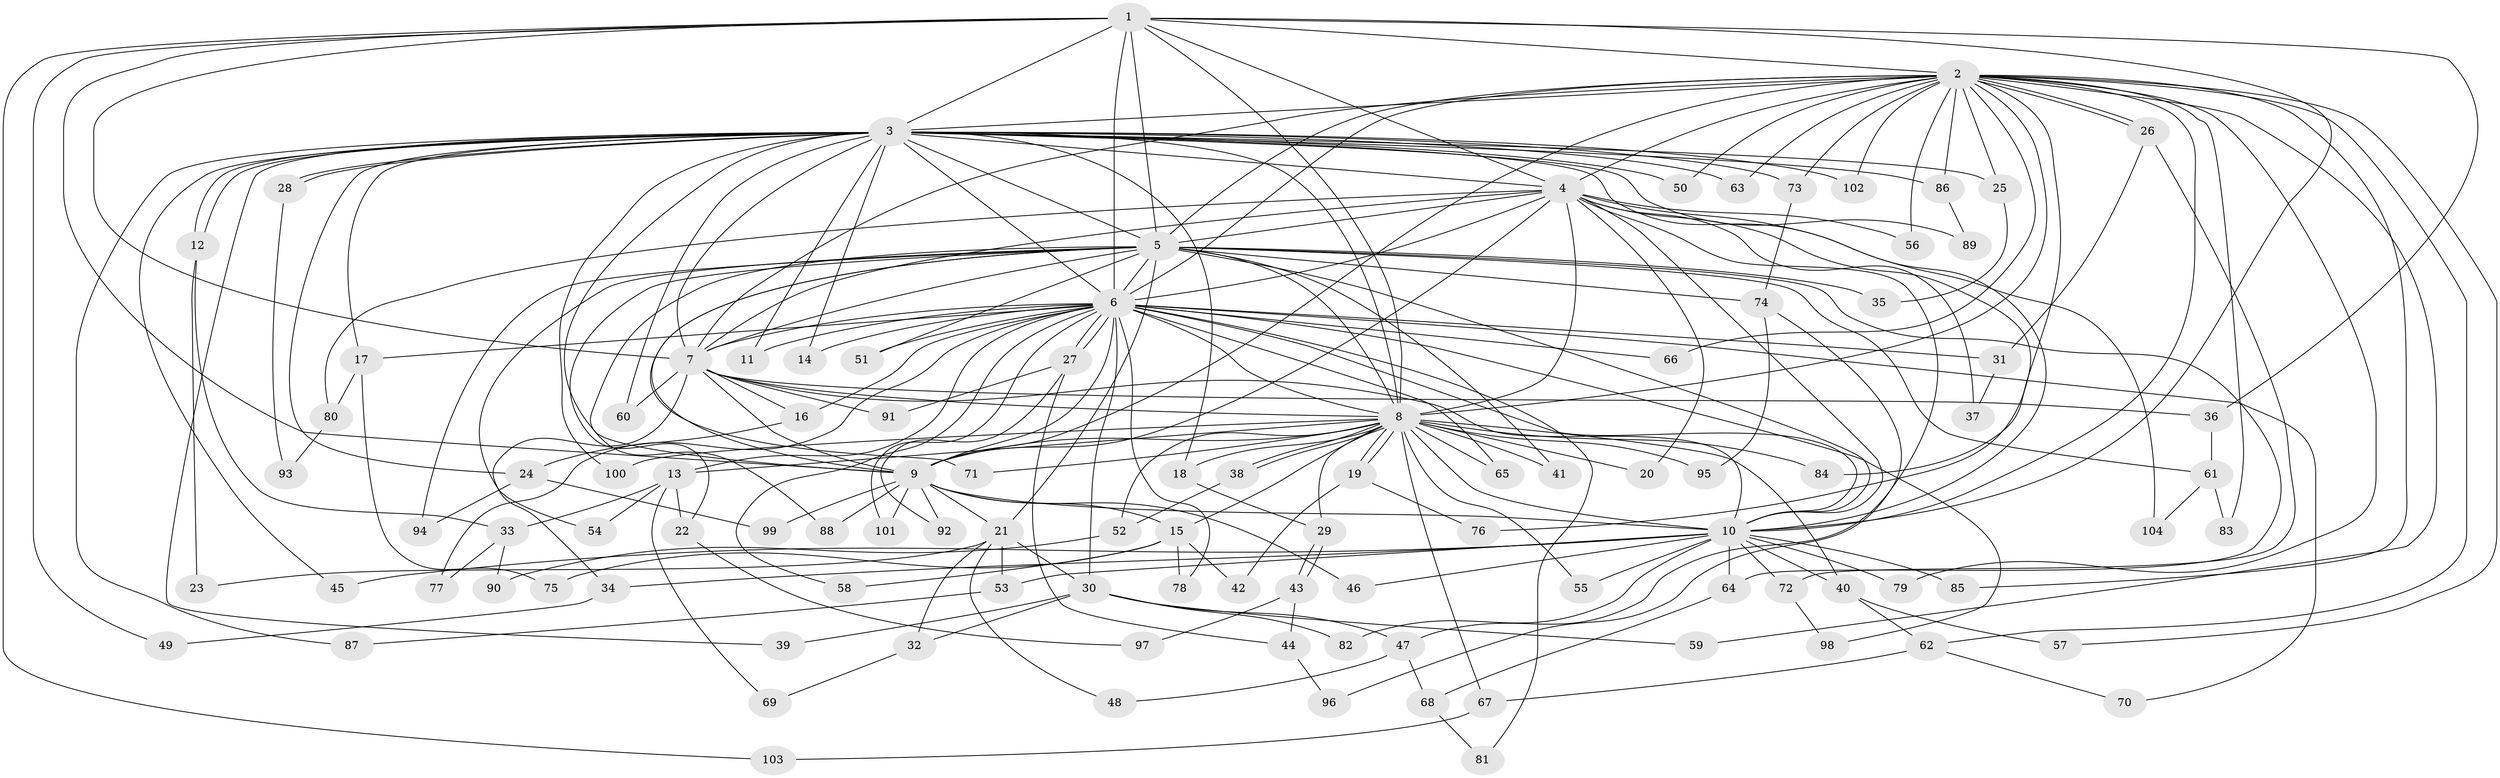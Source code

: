 // coarse degree distribution, {9: 0.016129032258064516, 44: 0.016129032258064516, 12: 0.016129032258064516, 10: 0.016129032258064516, 22: 0.016129032258064516, 14: 0.016129032258064516, 15: 0.016129032258064516, 1: 0.0967741935483871, 3: 0.25806451612903225, 7: 0.04838709677419355, 4: 0.12903225806451613, 2: 0.3387096774193548, 5: 0.016129032258064516}
// Generated by graph-tools (version 1.1) at 2025/17/03/04/25 18:17:27]
// undirected, 104 vertices, 233 edges
graph export_dot {
graph [start="1"]
  node [color=gray90,style=filled];
  1;
  2;
  3;
  4;
  5;
  6;
  7;
  8;
  9;
  10;
  11;
  12;
  13;
  14;
  15;
  16;
  17;
  18;
  19;
  20;
  21;
  22;
  23;
  24;
  25;
  26;
  27;
  28;
  29;
  30;
  31;
  32;
  33;
  34;
  35;
  36;
  37;
  38;
  39;
  40;
  41;
  42;
  43;
  44;
  45;
  46;
  47;
  48;
  49;
  50;
  51;
  52;
  53;
  54;
  55;
  56;
  57;
  58;
  59;
  60;
  61;
  62;
  63;
  64;
  65;
  66;
  67;
  68;
  69;
  70;
  71;
  72;
  73;
  74;
  75;
  76;
  77;
  78;
  79;
  80;
  81;
  82;
  83;
  84;
  85;
  86;
  87;
  88;
  89;
  90;
  91;
  92;
  93;
  94;
  95;
  96;
  97;
  98;
  99;
  100;
  101;
  102;
  103;
  104;
  1 -- 2;
  1 -- 3;
  1 -- 4;
  1 -- 5;
  1 -- 6;
  1 -- 7;
  1 -- 8;
  1 -- 9;
  1 -- 10;
  1 -- 36;
  1 -- 49;
  1 -- 103;
  2 -- 3;
  2 -- 4;
  2 -- 5;
  2 -- 6;
  2 -- 7;
  2 -- 8;
  2 -- 9;
  2 -- 10;
  2 -- 25;
  2 -- 26;
  2 -- 26;
  2 -- 50;
  2 -- 56;
  2 -- 57;
  2 -- 59;
  2 -- 62;
  2 -- 63;
  2 -- 66;
  2 -- 73;
  2 -- 79;
  2 -- 83;
  2 -- 84;
  2 -- 85;
  2 -- 86;
  2 -- 102;
  3 -- 4;
  3 -- 5;
  3 -- 6;
  3 -- 7;
  3 -- 8;
  3 -- 9;
  3 -- 10;
  3 -- 11;
  3 -- 12;
  3 -- 12;
  3 -- 14;
  3 -- 17;
  3 -- 18;
  3 -- 24;
  3 -- 25;
  3 -- 28;
  3 -- 28;
  3 -- 39;
  3 -- 45;
  3 -- 50;
  3 -- 60;
  3 -- 63;
  3 -- 73;
  3 -- 86;
  3 -- 87;
  3 -- 89;
  3 -- 100;
  3 -- 102;
  4 -- 5;
  4 -- 6;
  4 -- 7;
  4 -- 8;
  4 -- 9;
  4 -- 10;
  4 -- 20;
  4 -- 37;
  4 -- 47;
  4 -- 56;
  4 -- 76;
  4 -- 80;
  4 -- 104;
  5 -- 6;
  5 -- 7;
  5 -- 8;
  5 -- 9;
  5 -- 10;
  5 -- 21;
  5 -- 22;
  5 -- 35;
  5 -- 41;
  5 -- 51;
  5 -- 54;
  5 -- 61;
  5 -- 64;
  5 -- 71;
  5 -- 74;
  5 -- 88;
  5 -- 94;
  6 -- 7;
  6 -- 8;
  6 -- 9;
  6 -- 10;
  6 -- 11;
  6 -- 13;
  6 -- 14;
  6 -- 16;
  6 -- 17;
  6 -- 27;
  6 -- 27;
  6 -- 30;
  6 -- 31;
  6 -- 51;
  6 -- 58;
  6 -- 65;
  6 -- 66;
  6 -- 70;
  6 -- 77;
  6 -- 78;
  6 -- 81;
  6 -- 98;
  6 -- 101;
  7 -- 8;
  7 -- 9;
  7 -- 10;
  7 -- 16;
  7 -- 34;
  7 -- 36;
  7 -- 60;
  7 -- 91;
  8 -- 9;
  8 -- 10;
  8 -- 13;
  8 -- 15;
  8 -- 18;
  8 -- 19;
  8 -- 19;
  8 -- 20;
  8 -- 29;
  8 -- 38;
  8 -- 38;
  8 -- 40;
  8 -- 41;
  8 -- 52;
  8 -- 55;
  8 -- 65;
  8 -- 67;
  8 -- 71;
  8 -- 84;
  8 -- 95;
  8 -- 100;
  9 -- 10;
  9 -- 15;
  9 -- 21;
  9 -- 46;
  9 -- 88;
  9 -- 92;
  9 -- 99;
  9 -- 101;
  10 -- 34;
  10 -- 40;
  10 -- 45;
  10 -- 46;
  10 -- 53;
  10 -- 55;
  10 -- 64;
  10 -- 72;
  10 -- 79;
  10 -- 82;
  10 -- 85;
  12 -- 23;
  12 -- 33;
  13 -- 22;
  13 -- 33;
  13 -- 54;
  13 -- 69;
  15 -- 42;
  15 -- 58;
  15 -- 75;
  15 -- 78;
  16 -- 24;
  17 -- 75;
  17 -- 80;
  18 -- 29;
  19 -- 42;
  19 -- 76;
  21 -- 23;
  21 -- 30;
  21 -- 32;
  21 -- 48;
  21 -- 53;
  22 -- 97;
  24 -- 94;
  24 -- 99;
  25 -- 35;
  26 -- 31;
  26 -- 72;
  27 -- 44;
  27 -- 91;
  27 -- 92;
  28 -- 93;
  29 -- 43;
  29 -- 43;
  30 -- 32;
  30 -- 39;
  30 -- 47;
  30 -- 59;
  30 -- 82;
  31 -- 37;
  32 -- 69;
  33 -- 77;
  33 -- 90;
  34 -- 49;
  36 -- 61;
  38 -- 52;
  40 -- 57;
  40 -- 62;
  43 -- 44;
  43 -- 97;
  44 -- 96;
  47 -- 48;
  47 -- 68;
  52 -- 90;
  53 -- 87;
  61 -- 83;
  61 -- 104;
  62 -- 67;
  62 -- 70;
  64 -- 68;
  67 -- 103;
  68 -- 81;
  72 -- 98;
  73 -- 74;
  74 -- 95;
  74 -- 96;
  80 -- 93;
  86 -- 89;
}
